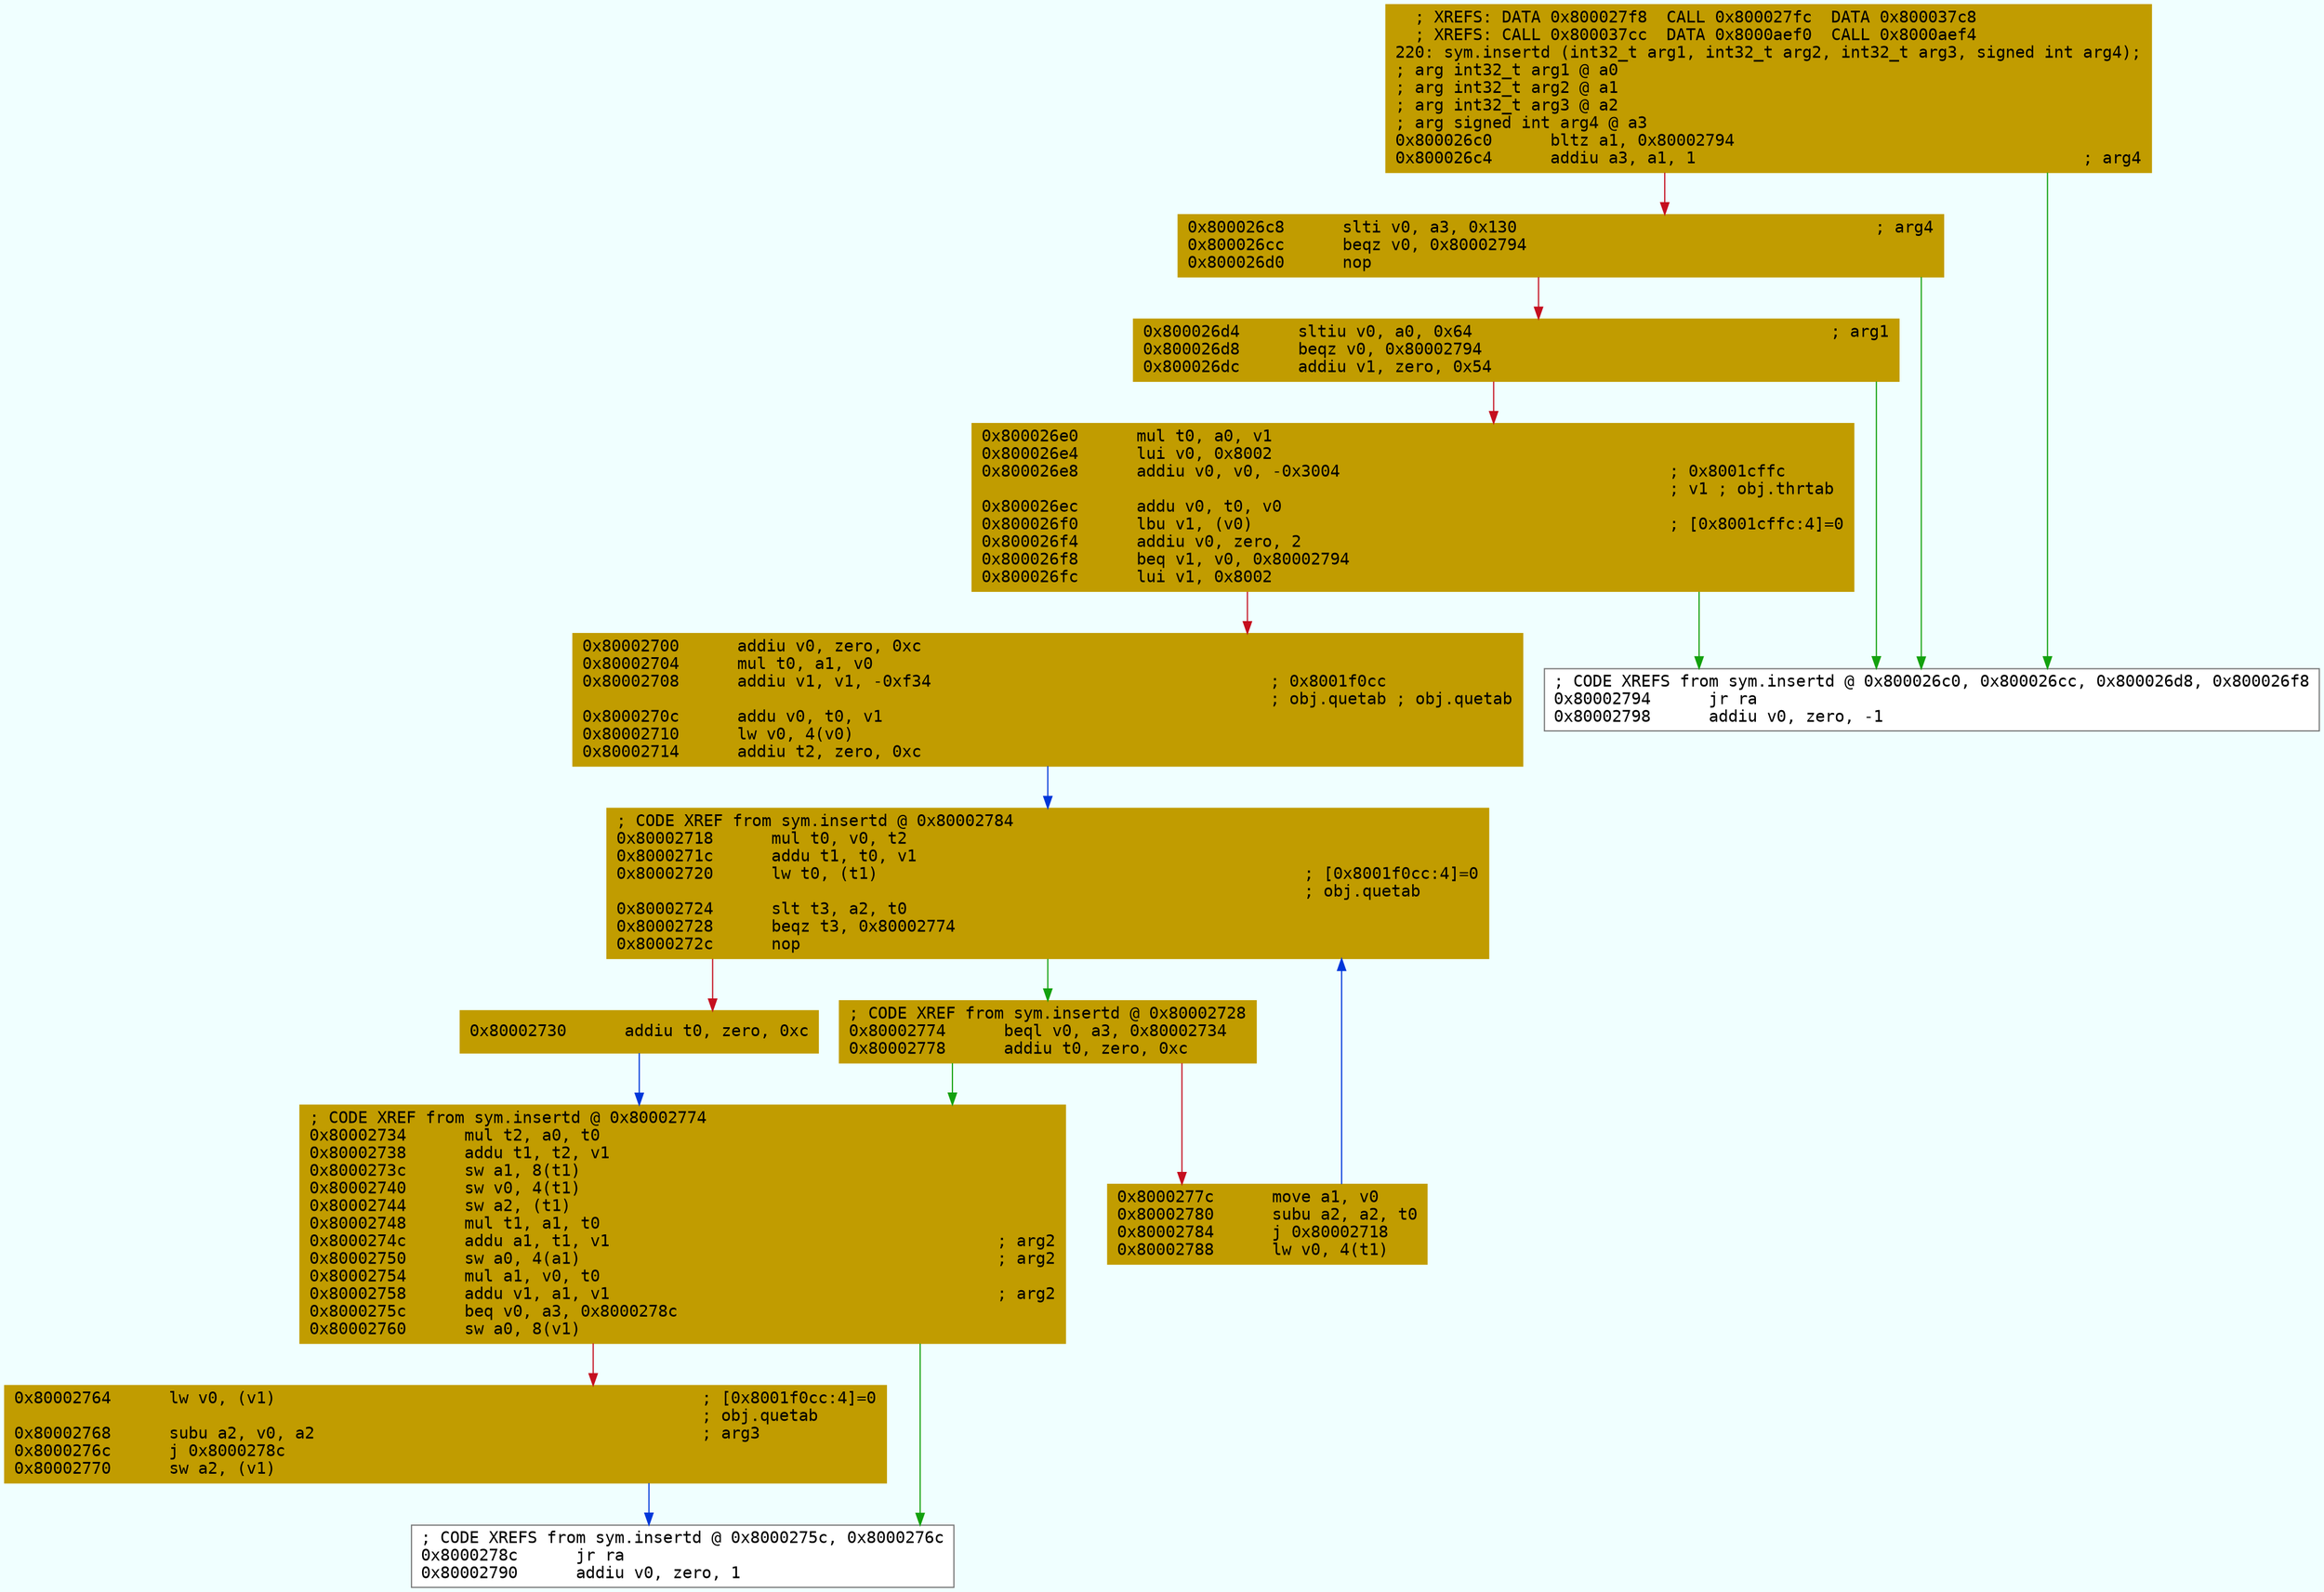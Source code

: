digraph code {
	graph [bgcolor=azure fontsize=8 fontname="Courier" splines="ortho"];
	node [fillcolor=gray style=filled shape=box];
	edge [arrowhead="normal"];
	"0x800026c0" [URL="sym.insertd/0x800026c0", fillcolor="#c19c00",color="#c19c00", fontname="Courier",label="  ; XREFS: DATA 0x800027f8  CALL 0x800027fc  DATA 0x800037c8  \l  ; XREFS: CALL 0x800037cc  DATA 0x8000aef0  CALL 0x8000aef4  \l220: sym.insertd (int32_t arg1, int32_t arg2, int32_t arg3, signed int arg4);\l; arg int32_t arg1 @ a0\l; arg int32_t arg2 @ a1\l; arg int32_t arg3 @ a2\l; arg signed int arg4 @ a3\l0x800026c0      bltz a1, 0x80002794\l0x800026c4      addiu a3, a1, 1                                        ; arg4\l"]
	"0x800026c8" [URL="sym.insertd/0x800026c8", fillcolor="#c19c00",color="#c19c00", fontname="Courier",label="0x800026c8      slti v0, a3, 0x130                                     ; arg4\l0x800026cc      beqz v0, 0x80002794\l0x800026d0      nop\l"]
	"0x800026d4" [URL="sym.insertd/0x800026d4", fillcolor="#c19c00",color="#c19c00", fontname="Courier",label="0x800026d4      sltiu v0, a0, 0x64                                     ; arg1\l0x800026d8      beqz v0, 0x80002794\l0x800026dc      addiu v1, zero, 0x54\l"]
	"0x800026e0" [URL="sym.insertd/0x800026e0", fillcolor="#c19c00",color="#c19c00", fontname="Courier",label="0x800026e0      mul t0, a0, v1\l0x800026e4      lui v0, 0x8002\l0x800026e8      addiu v0, v0, -0x3004                                  ; 0x8001cffc\l                                                                       ; v1 ; obj.thrtab\l0x800026ec      addu v0, t0, v0\l0x800026f0      lbu v1, (v0)                                           ; [0x8001cffc:4]=0\l0x800026f4      addiu v0, zero, 2\l0x800026f8      beq v1, v0, 0x80002794\l0x800026fc      lui v1, 0x8002\l"]
	"0x80002700" [URL="sym.insertd/0x80002700", fillcolor="#c19c00",color="#c19c00", fontname="Courier",label="0x80002700      addiu v0, zero, 0xc\l0x80002704      mul t0, a1, v0\l0x80002708      addiu v1, v1, -0xf34                                   ; 0x8001f0cc\l                                                                       ; obj.quetab ; obj.quetab\l0x8000270c      addu v0, t0, v1\l0x80002710      lw v0, 4(v0)\l0x80002714      addiu t2, zero, 0xc\l"]
	"0x80002718" [URL="sym.insertd/0x80002718", fillcolor="#c19c00",color="#c19c00", fontname="Courier",label="; CODE XREF from sym.insertd @ 0x80002784\l0x80002718      mul t0, v0, t2\l0x8000271c      addu t1, t0, v1\l0x80002720      lw t0, (t1)                                            ; [0x8001f0cc:4]=0\l                                                                       ; obj.quetab\l0x80002724      slt t3, a2, t0\l0x80002728      beqz t3, 0x80002774\l0x8000272c      nop\l"]
	"0x80002730" [URL="sym.insertd/0x80002730", fillcolor="#c19c00",color="#c19c00", fontname="Courier",label="0x80002730      addiu t0, zero, 0xc\l"]
	"0x80002734" [URL="sym.insertd/0x80002734", fillcolor="#c19c00",color="#c19c00", fontname="Courier",label="; CODE XREF from sym.insertd @ 0x80002774\l0x80002734      mul t2, a0, t0\l0x80002738      addu t1, t2, v1\l0x8000273c      sw a1, 8(t1)\l0x80002740      sw v0, 4(t1)\l0x80002744      sw a2, (t1)\l0x80002748      mul t1, a1, t0\l0x8000274c      addu a1, t1, v1                                        ; arg2\l0x80002750      sw a0, 4(a1)                                           ; arg2\l0x80002754      mul a1, v0, t0\l0x80002758      addu v1, a1, v1                                        ; arg2\l0x8000275c      beq v0, a3, 0x8000278c\l0x80002760      sw a0, 8(v1)\l"]
	"0x80002764" [URL="sym.insertd/0x80002764", fillcolor="#c19c00",color="#c19c00", fontname="Courier",label="0x80002764      lw v0, (v1)                                            ; [0x8001f0cc:4]=0\l                                                                       ; obj.quetab\l0x80002768      subu a2, v0, a2                                        ; arg3\l0x8000276c      j 0x8000278c\l0x80002770      sw a2, (v1)\l"]
	"0x80002774" [URL="sym.insertd/0x80002774", fillcolor="#c19c00",color="#c19c00", fontname="Courier",label="; CODE XREF from sym.insertd @ 0x80002728\l0x80002774      beql v0, a3, 0x80002734\l0x80002778      addiu t0, zero, 0xc\l"]
	"0x8000277c" [URL="sym.insertd/0x8000277c", fillcolor="#c19c00",color="#c19c00", fontname="Courier",label="0x8000277c      move a1, v0\l0x80002780      subu a2, a2, t0\l0x80002784      j 0x80002718\l0x80002788      lw v0, 4(t1)\l"]
	"0x8000278c" [URL="sym.insertd/0x8000278c", fillcolor="white",color="#767676", fontname="Courier",label="; CODE XREFS from sym.insertd @ 0x8000275c, 0x8000276c\l0x8000278c      jr ra\l0x80002790      addiu v0, zero, 1\l"]
	"0x80002794" [URL="sym.insertd/0x80002794", fillcolor="white",color="#767676", fontname="Courier",label="; CODE XREFS from sym.insertd @ 0x800026c0, 0x800026cc, 0x800026d8, 0x800026f8\l0x80002794      jr ra\l0x80002798      addiu v0, zero, -1\l"]
        "0x800026c0" -> "0x80002794" [color="#13a10e"];
        "0x800026c0" -> "0x800026c8" [color="#c50f1f"];
        "0x800026c8" -> "0x80002794" [color="#13a10e"];
        "0x800026c8" -> "0x800026d4" [color="#c50f1f"];
        "0x800026d4" -> "0x80002794" [color="#13a10e"];
        "0x800026d4" -> "0x800026e0" [color="#c50f1f"];
        "0x800026e0" -> "0x80002794" [color="#13a10e"];
        "0x800026e0" -> "0x80002700" [color="#c50f1f"];
        "0x80002700" -> "0x80002718" [color="#0037da"];
        "0x80002718" -> "0x80002774" [color="#13a10e"];
        "0x80002718" -> "0x80002730" [color="#c50f1f"];
        "0x80002730" -> "0x80002734" [color="#0037da"];
        "0x80002734" -> "0x8000278c" [color="#13a10e"];
        "0x80002734" -> "0x80002764" [color="#c50f1f"];
        "0x80002764" -> "0x8000278c" [color="#0037da"];
        "0x80002774" -> "0x80002734" [color="#13a10e"];
        "0x80002774" -> "0x8000277c" [color="#c50f1f"];
        "0x8000277c" -> "0x80002718" [color="#0037da"];
}
